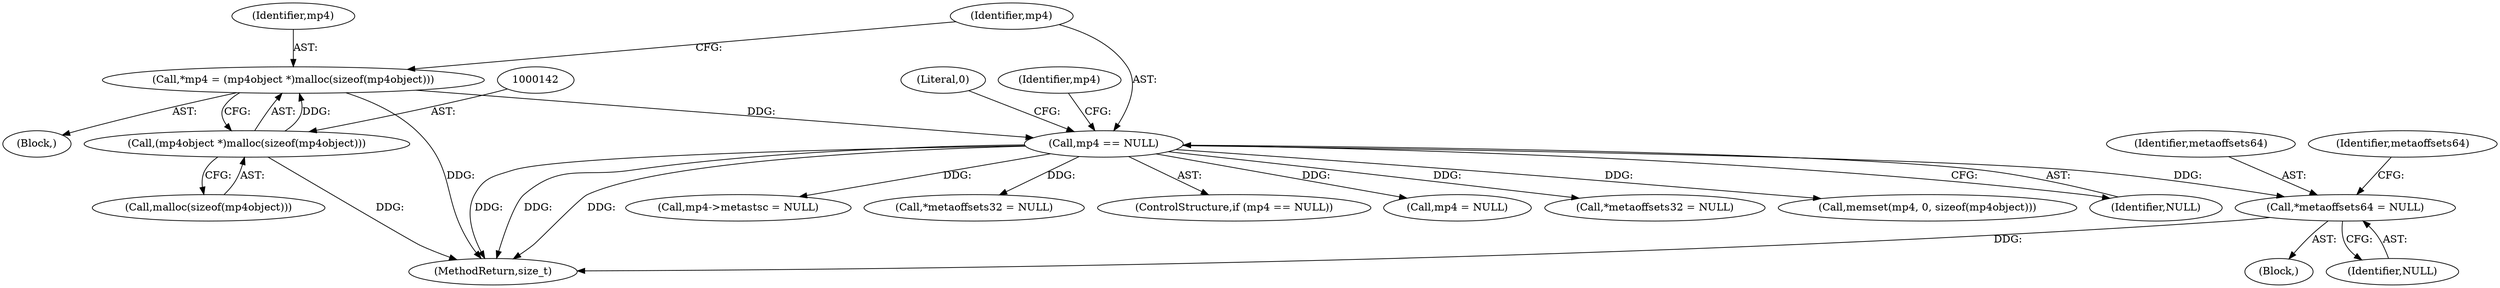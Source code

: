 digraph "0_gpmf-parser_341f12cd5b97ab419e53853ca00176457c9f1681_5@pointer" {
"1001549" [label="(Call,*metaoffsets64 = NULL)"];
"1000147" [label="(Call,mp4 == NULL)"];
"1000139" [label="(Call,*mp4 = (mp4object *)malloc(sizeof(mp4object)))"];
"1000141" [label="(Call,(mp4object *)malloc(sizeof(mp4object)))"];
"1001985" [label="(Call,mp4 = NULL)"];
"1000151" [label="(Literal,0)"];
"1001549" [label="(Call,*metaoffsets64 = NULL)"];
"1000141" [label="(Call,(mp4object *)malloc(sizeof(mp4object)))"];
"1001384" [label="(Call,*metaoffsets32 = NULL)"];
"1001550" [label="(Identifier,metaoffsets64)"];
"1000147" [label="(Call,mp4 == NULL)"];
"1000137" [label="(Block,)"];
"1001553" [label="(Identifier,metaoffsets64)"];
"1000152" [label="(Call,memset(mp4, 0, sizeof(mp4object)))"];
"1000149" [label="(Identifier,NULL)"];
"1001551" [label="(Identifier,NULL)"];
"1001992" [label="(MethodReturn,size_t)"];
"1000885" [label="(Call,mp4->metastsc = NULL)"];
"1000148" [label="(Identifier,mp4)"];
"1000139" [label="(Call,*mp4 = (mp4object *)malloc(sizeof(mp4object)))"];
"1001547" [label="(Block,)"];
"1000143" [label="(Call,malloc(sizeof(mp4object)))"];
"1001179" [label="(Call,*metaoffsets32 = NULL)"];
"1000146" [label="(ControlStructure,if (mp4 == NULL))"];
"1000153" [label="(Identifier,mp4)"];
"1000140" [label="(Identifier,mp4)"];
"1001549" -> "1001547"  [label="AST: "];
"1001549" -> "1001551"  [label="CFG: "];
"1001550" -> "1001549"  [label="AST: "];
"1001551" -> "1001549"  [label="AST: "];
"1001553" -> "1001549"  [label="CFG: "];
"1001549" -> "1001992"  [label="DDG: "];
"1000147" -> "1001549"  [label="DDG: "];
"1000147" -> "1000146"  [label="AST: "];
"1000147" -> "1000149"  [label="CFG: "];
"1000148" -> "1000147"  [label="AST: "];
"1000149" -> "1000147"  [label="AST: "];
"1000151" -> "1000147"  [label="CFG: "];
"1000153" -> "1000147"  [label="CFG: "];
"1000147" -> "1001992"  [label="DDG: "];
"1000147" -> "1001992"  [label="DDG: "];
"1000147" -> "1001992"  [label="DDG: "];
"1000139" -> "1000147"  [label="DDG: "];
"1000147" -> "1000152"  [label="DDG: "];
"1000147" -> "1000885"  [label="DDG: "];
"1000147" -> "1001179"  [label="DDG: "];
"1000147" -> "1001384"  [label="DDG: "];
"1000147" -> "1001985"  [label="DDG: "];
"1000139" -> "1000137"  [label="AST: "];
"1000139" -> "1000141"  [label="CFG: "];
"1000140" -> "1000139"  [label="AST: "];
"1000141" -> "1000139"  [label="AST: "];
"1000148" -> "1000139"  [label="CFG: "];
"1000139" -> "1001992"  [label="DDG: "];
"1000141" -> "1000139"  [label="DDG: "];
"1000141" -> "1000143"  [label="CFG: "];
"1000142" -> "1000141"  [label="AST: "];
"1000143" -> "1000141"  [label="AST: "];
"1000141" -> "1001992"  [label="DDG: "];
}
